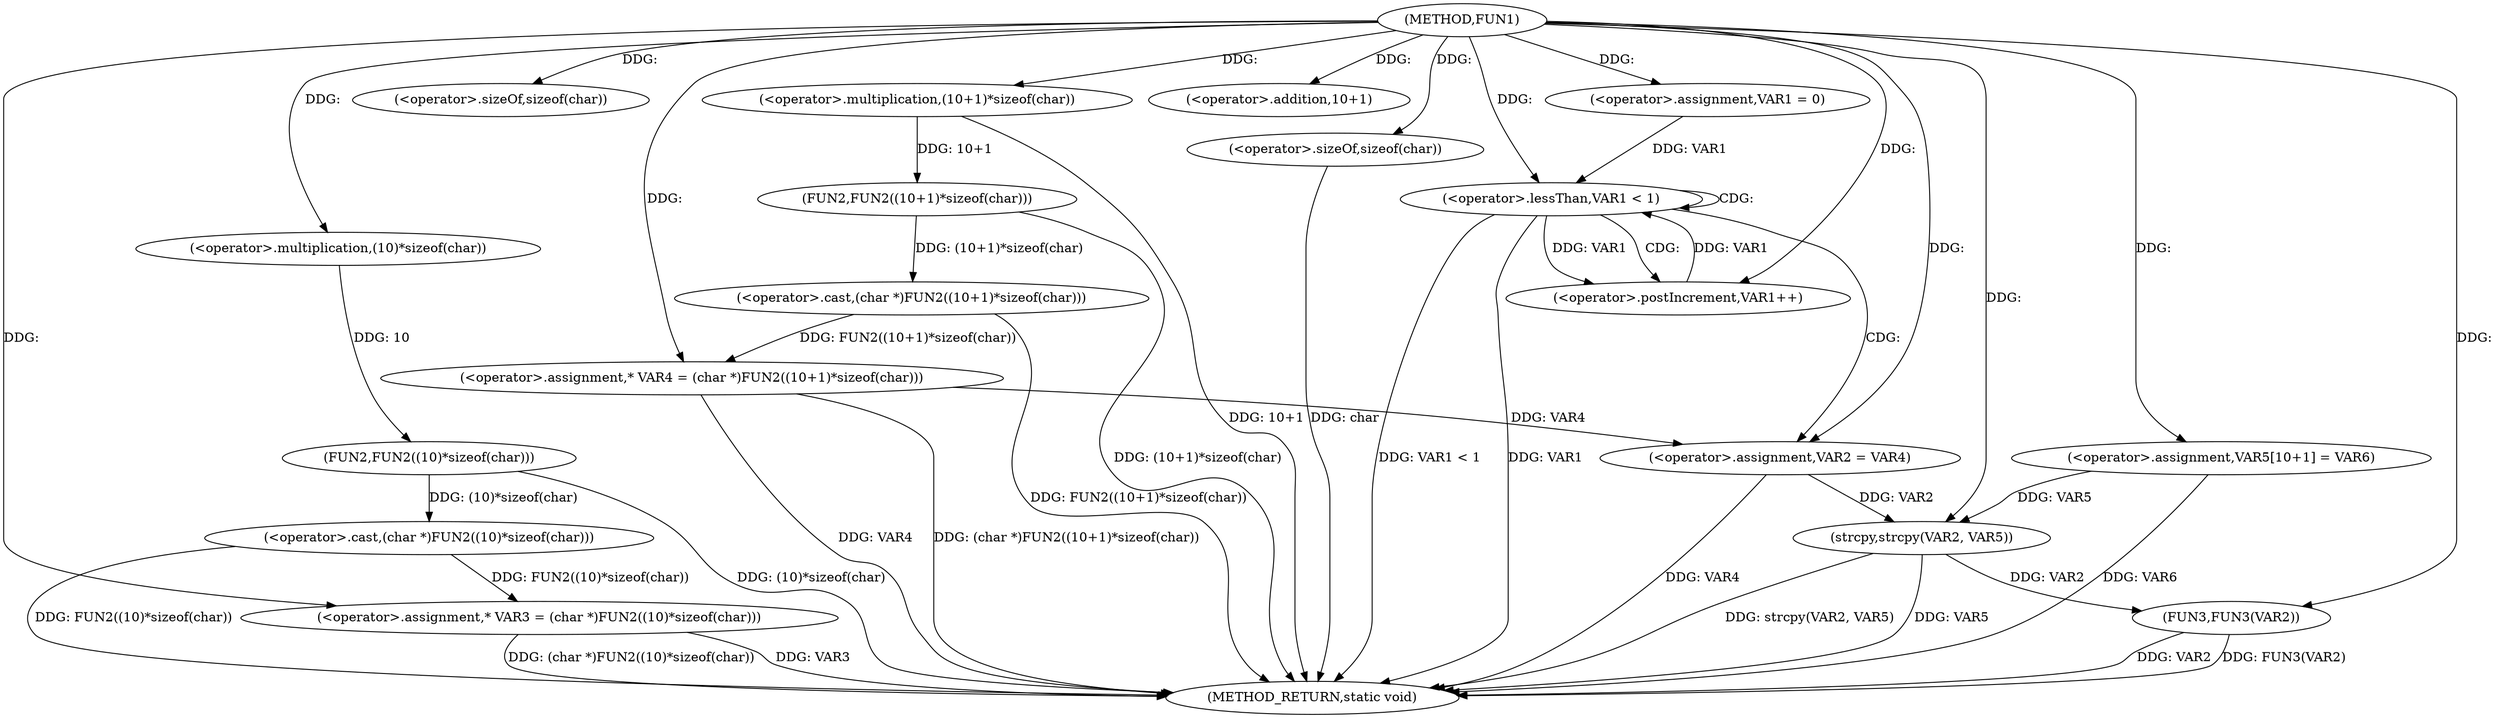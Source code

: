 digraph FUN1 {  
"1000100" [label = "(METHOD,FUN1)" ]
"1000149" [label = "(METHOD_RETURN,static void)" ]
"1000105" [label = "(<operator>.assignment,* VAR3 = (char *)FUN2((10)*sizeof(char)))" ]
"1000107" [label = "(<operator>.cast,(char *)FUN2((10)*sizeof(char)))" ]
"1000109" [label = "(FUN2,FUN2((10)*sizeof(char)))" ]
"1000110" [label = "(<operator>.multiplication,(10)*sizeof(char))" ]
"1000112" [label = "(<operator>.sizeOf,sizeof(char))" ]
"1000115" [label = "(<operator>.assignment,* VAR4 = (char *)FUN2((10+1)*sizeof(char)))" ]
"1000117" [label = "(<operator>.cast,(char *)FUN2((10+1)*sizeof(char)))" ]
"1000119" [label = "(FUN2,FUN2((10+1)*sizeof(char)))" ]
"1000120" [label = "(<operator>.multiplication,(10+1)*sizeof(char))" ]
"1000121" [label = "(<operator>.addition,10+1)" ]
"1000124" [label = "(<operator>.sizeOf,sizeof(char))" ]
"1000127" [label = "(<operator>.assignment,VAR1 = 0)" ]
"1000130" [label = "(<operator>.lessThan,VAR1 < 1)" ]
"1000133" [label = "(<operator>.postIncrement,VAR1++)" ]
"1000136" [label = "(<operator>.assignment,VAR2 = VAR4)" ]
"1000141" [label = "(<operator>.assignment,VAR5[10+1] = VAR6)" ]
"1000144" [label = "(strcpy,strcpy(VAR2, VAR5))" ]
"1000147" [label = "(FUN3,FUN3(VAR2))" ]
  "1000115" -> "1000149"  [ label = "DDG: (char *)FUN2((10+1)*sizeof(char))"] 
  "1000130" -> "1000149"  [ label = "DDG: VAR1 < 1"] 
  "1000124" -> "1000149"  [ label = "DDG: char"] 
  "1000105" -> "1000149"  [ label = "DDG: (char *)FUN2((10)*sizeof(char))"] 
  "1000144" -> "1000149"  [ label = "DDG: strcpy(VAR2, VAR5)"] 
  "1000147" -> "1000149"  [ label = "DDG: VAR2"] 
  "1000136" -> "1000149"  [ label = "DDG: VAR4"] 
  "1000117" -> "1000149"  [ label = "DDG: FUN2((10+1)*sizeof(char))"] 
  "1000144" -> "1000149"  [ label = "DDG: VAR5"] 
  "1000120" -> "1000149"  [ label = "DDG: 10+1"] 
  "1000109" -> "1000149"  [ label = "DDG: (10)*sizeof(char)"] 
  "1000119" -> "1000149"  [ label = "DDG: (10+1)*sizeof(char)"] 
  "1000141" -> "1000149"  [ label = "DDG: VAR6"] 
  "1000147" -> "1000149"  [ label = "DDG: FUN3(VAR2)"] 
  "1000115" -> "1000149"  [ label = "DDG: VAR4"] 
  "1000105" -> "1000149"  [ label = "DDG: VAR3"] 
  "1000107" -> "1000149"  [ label = "DDG: FUN2((10)*sizeof(char))"] 
  "1000130" -> "1000149"  [ label = "DDG: VAR1"] 
  "1000107" -> "1000105"  [ label = "DDG: FUN2((10)*sizeof(char))"] 
  "1000100" -> "1000105"  [ label = "DDG: "] 
  "1000109" -> "1000107"  [ label = "DDG: (10)*sizeof(char)"] 
  "1000110" -> "1000109"  [ label = "DDG: 10"] 
  "1000100" -> "1000110"  [ label = "DDG: "] 
  "1000100" -> "1000112"  [ label = "DDG: "] 
  "1000117" -> "1000115"  [ label = "DDG: FUN2((10+1)*sizeof(char))"] 
  "1000100" -> "1000115"  [ label = "DDG: "] 
  "1000119" -> "1000117"  [ label = "DDG: (10+1)*sizeof(char)"] 
  "1000120" -> "1000119"  [ label = "DDG: 10+1"] 
  "1000100" -> "1000120"  [ label = "DDG: "] 
  "1000100" -> "1000121"  [ label = "DDG: "] 
  "1000100" -> "1000124"  [ label = "DDG: "] 
  "1000100" -> "1000127"  [ label = "DDG: "] 
  "1000133" -> "1000130"  [ label = "DDG: VAR1"] 
  "1000127" -> "1000130"  [ label = "DDG: VAR1"] 
  "1000100" -> "1000130"  [ label = "DDG: "] 
  "1000130" -> "1000133"  [ label = "DDG: VAR1"] 
  "1000100" -> "1000133"  [ label = "DDG: "] 
  "1000115" -> "1000136"  [ label = "DDG: VAR4"] 
  "1000100" -> "1000136"  [ label = "DDG: "] 
  "1000100" -> "1000141"  [ label = "DDG: "] 
  "1000136" -> "1000144"  [ label = "DDG: VAR2"] 
  "1000100" -> "1000144"  [ label = "DDG: "] 
  "1000141" -> "1000144"  [ label = "DDG: VAR5"] 
  "1000144" -> "1000147"  [ label = "DDG: VAR2"] 
  "1000100" -> "1000147"  [ label = "DDG: "] 
  "1000130" -> "1000133"  [ label = "CDG: "] 
  "1000130" -> "1000136"  [ label = "CDG: "] 
  "1000130" -> "1000130"  [ label = "CDG: "] 
}
